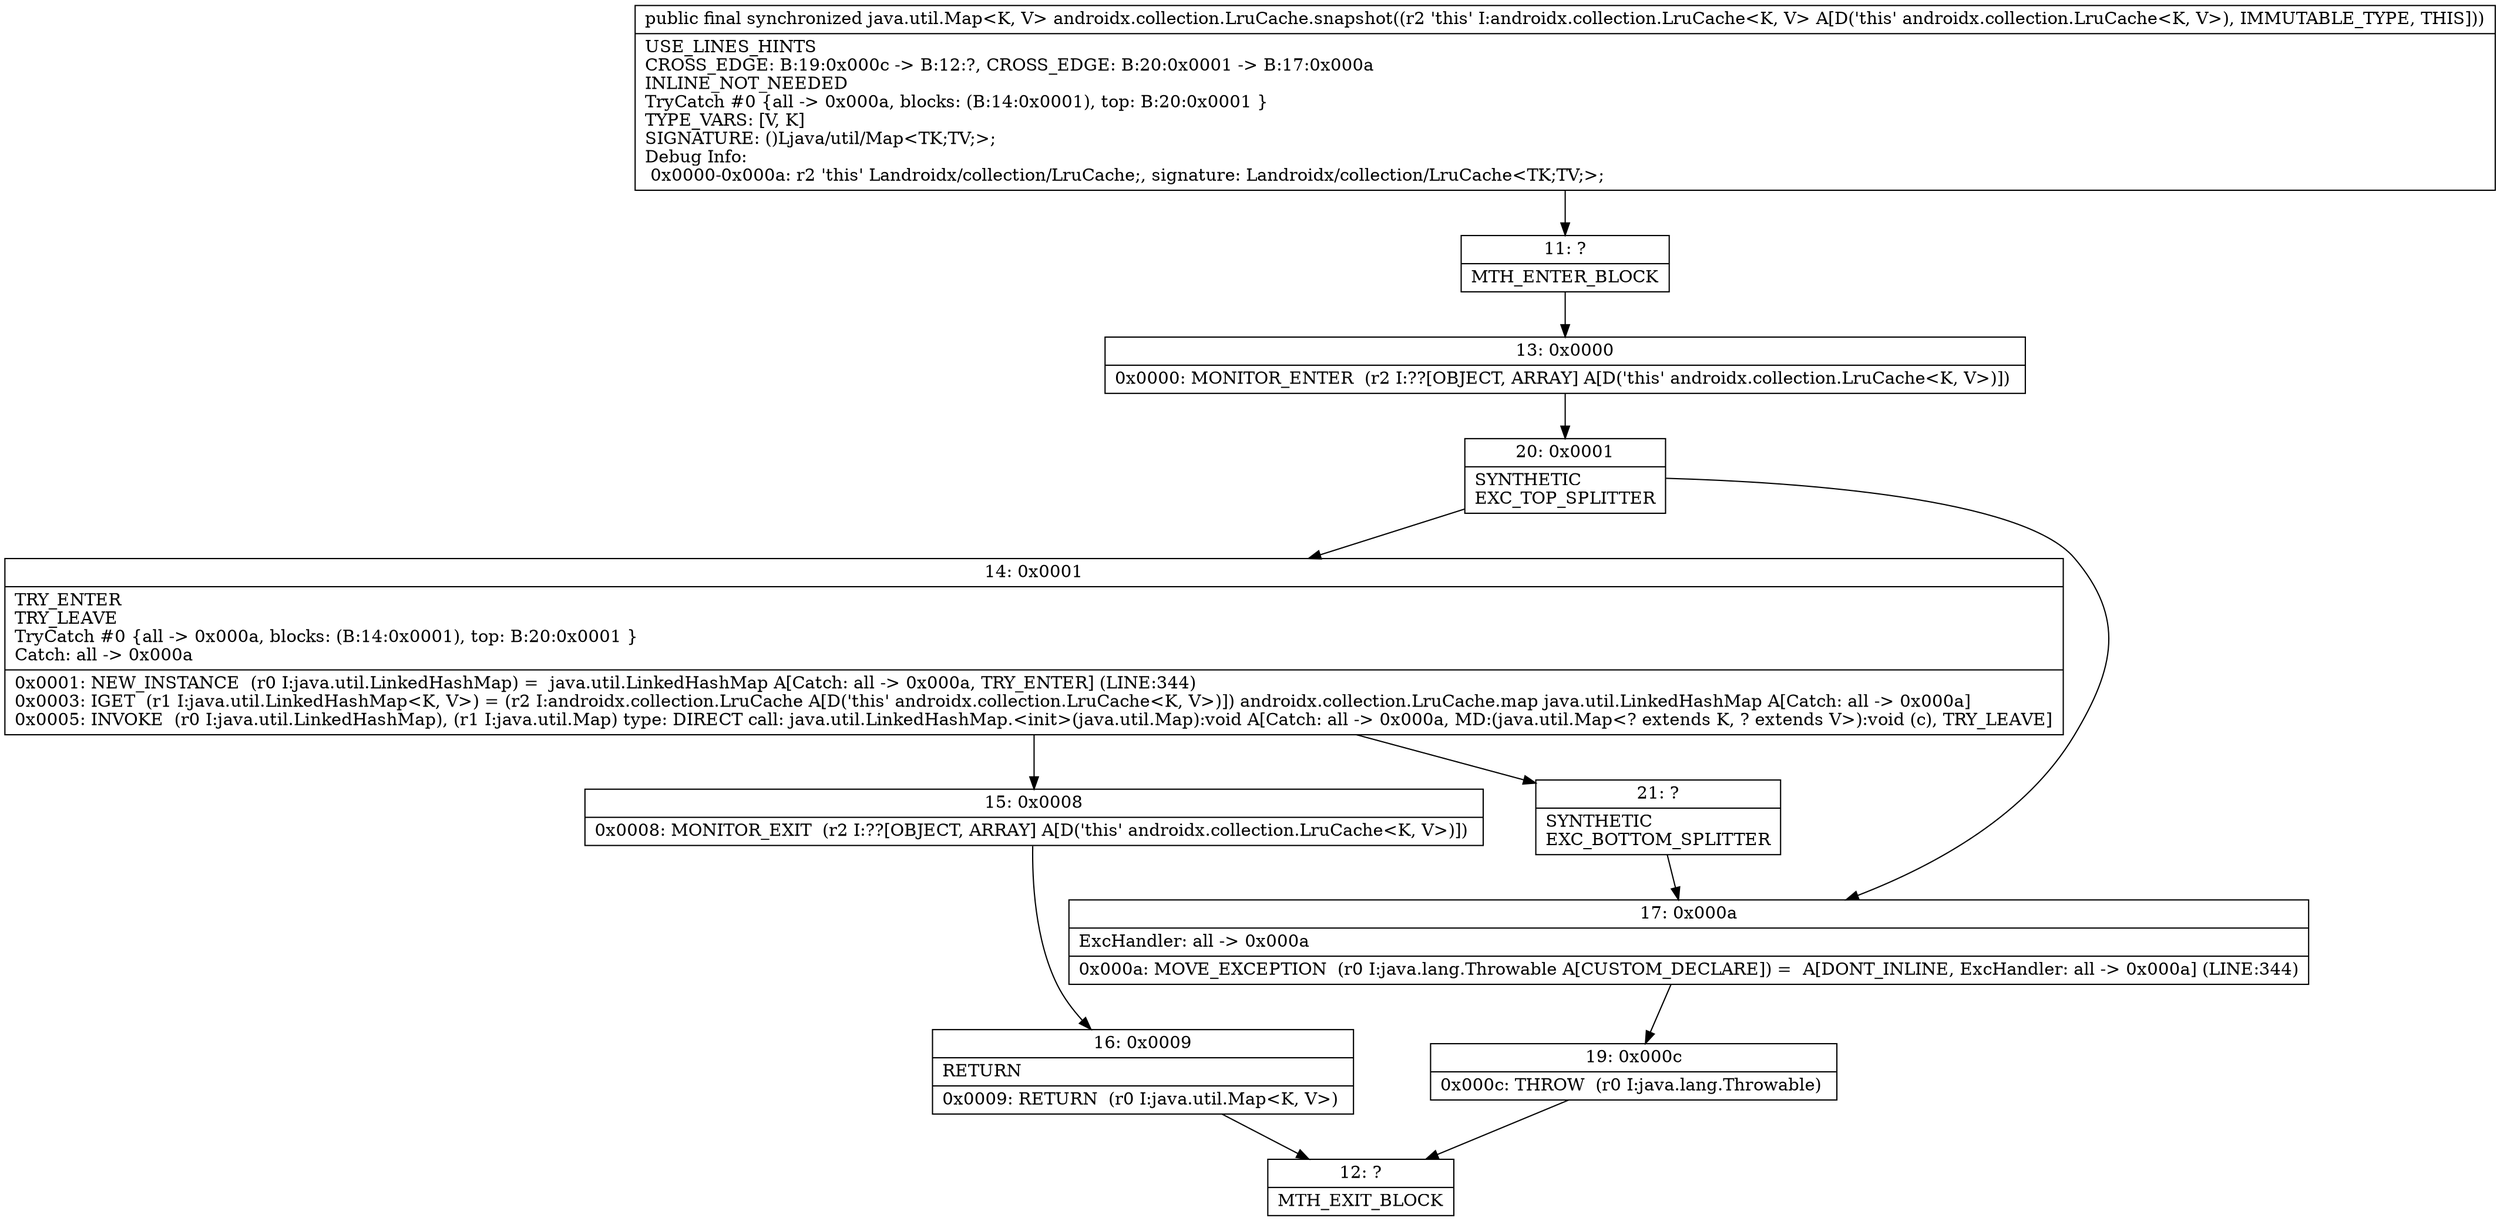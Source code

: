 digraph "CFG forandroidx.collection.LruCache.snapshot()Ljava\/util\/Map;" {
Node_11 [shape=record,label="{11\:\ ?|MTH_ENTER_BLOCK\l}"];
Node_13 [shape=record,label="{13\:\ 0x0000|0x0000: MONITOR_ENTER  (r2 I:??[OBJECT, ARRAY] A[D('this' androidx.collection.LruCache\<K, V\>)]) \l}"];
Node_20 [shape=record,label="{20\:\ 0x0001|SYNTHETIC\lEXC_TOP_SPLITTER\l}"];
Node_14 [shape=record,label="{14\:\ 0x0001|TRY_ENTER\lTRY_LEAVE\lTryCatch #0 \{all \-\> 0x000a, blocks: (B:14:0x0001), top: B:20:0x0001 \}\lCatch: all \-\> 0x000a\l|0x0001: NEW_INSTANCE  (r0 I:java.util.LinkedHashMap) =  java.util.LinkedHashMap A[Catch: all \-\> 0x000a, TRY_ENTER] (LINE:344)\l0x0003: IGET  (r1 I:java.util.LinkedHashMap\<K, V\>) = (r2 I:androidx.collection.LruCache A[D('this' androidx.collection.LruCache\<K, V\>)]) androidx.collection.LruCache.map java.util.LinkedHashMap A[Catch: all \-\> 0x000a]\l0x0005: INVOKE  (r0 I:java.util.LinkedHashMap), (r1 I:java.util.Map) type: DIRECT call: java.util.LinkedHashMap.\<init\>(java.util.Map):void A[Catch: all \-\> 0x000a, MD:(java.util.Map\<? extends K, ? extends V\>):void (c), TRY_LEAVE]\l}"];
Node_15 [shape=record,label="{15\:\ 0x0008|0x0008: MONITOR_EXIT  (r2 I:??[OBJECT, ARRAY] A[D('this' androidx.collection.LruCache\<K, V\>)]) \l}"];
Node_16 [shape=record,label="{16\:\ 0x0009|RETURN\l|0x0009: RETURN  (r0 I:java.util.Map\<K, V\>) \l}"];
Node_12 [shape=record,label="{12\:\ ?|MTH_EXIT_BLOCK\l}"];
Node_21 [shape=record,label="{21\:\ ?|SYNTHETIC\lEXC_BOTTOM_SPLITTER\l}"];
Node_17 [shape=record,label="{17\:\ 0x000a|ExcHandler: all \-\> 0x000a\l|0x000a: MOVE_EXCEPTION  (r0 I:java.lang.Throwable A[CUSTOM_DECLARE]) =  A[DONT_INLINE, ExcHandler: all \-\> 0x000a] (LINE:344)\l}"];
Node_19 [shape=record,label="{19\:\ 0x000c|0x000c: THROW  (r0 I:java.lang.Throwable) \l}"];
MethodNode[shape=record,label="{public final synchronized java.util.Map\<K, V\> androidx.collection.LruCache.snapshot((r2 'this' I:androidx.collection.LruCache\<K, V\> A[D('this' androidx.collection.LruCache\<K, V\>), IMMUTABLE_TYPE, THIS]))  | USE_LINES_HINTS\lCROSS_EDGE: B:19:0x000c \-\> B:12:?, CROSS_EDGE: B:20:0x0001 \-\> B:17:0x000a\lINLINE_NOT_NEEDED\lTryCatch #0 \{all \-\> 0x000a, blocks: (B:14:0x0001), top: B:20:0x0001 \}\lTYPE_VARS: [V, K]\lSIGNATURE: ()Ljava\/util\/Map\<TK;TV;\>;\lDebug Info:\l  0x0000\-0x000a: r2 'this' Landroidx\/collection\/LruCache;, signature: Landroidx\/collection\/LruCache\<TK;TV;\>;\l}"];
MethodNode -> Node_11;Node_11 -> Node_13;
Node_13 -> Node_20;
Node_20 -> Node_14;
Node_20 -> Node_17;
Node_14 -> Node_15;
Node_14 -> Node_21;
Node_15 -> Node_16;
Node_16 -> Node_12;
Node_21 -> Node_17;
Node_17 -> Node_19;
Node_19 -> Node_12;
}

